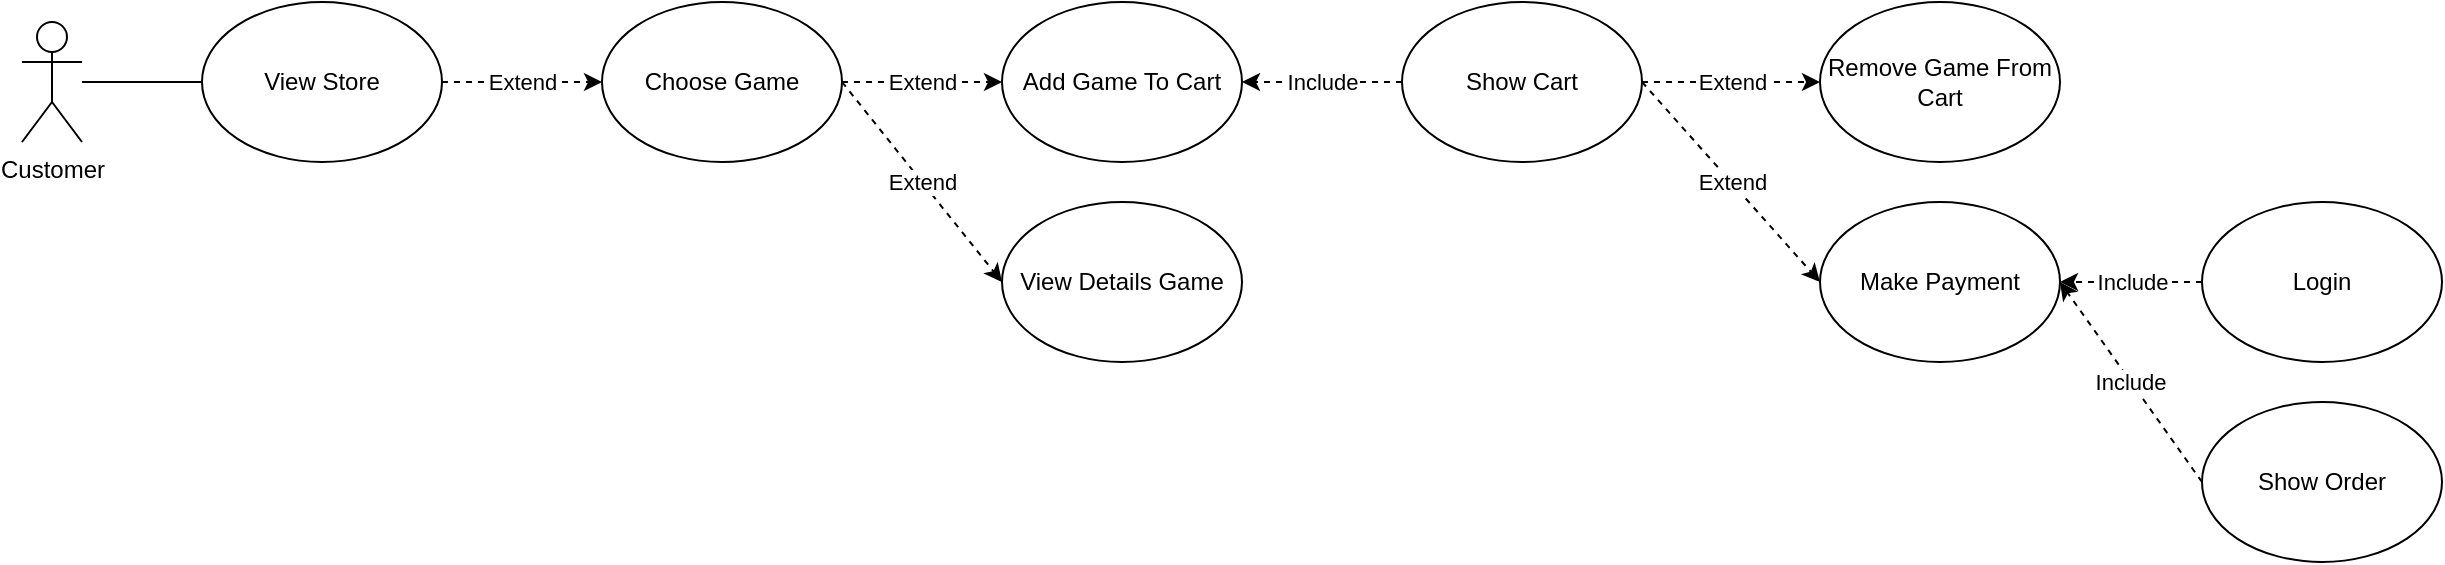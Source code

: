 <mxfile version="20.6.2" type="device"><diagram name="Page-1" id="82vDRJB34cZqUZuV3UA5"><mxGraphModel dx="1280" dy="751" grid="1" gridSize="10" guides="1" tooltips="1" connect="1" arrows="1" fold="1" page="1" pageScale="1" pageWidth="1169" pageHeight="1654" math="0" shadow="0"><root><mxCell id="0"/><mxCell id="1" parent="0"/><mxCell id="2TF8Fvj_fvFFWcpLO-s_-2" value="Add Game To Cart" style="ellipse;whiteSpace=wrap;html=1;" parent="1" vertex="1"><mxGeometry x="760" y="710" width="120" height="80" as="geometry"/></mxCell><mxCell id="2TF8Fvj_fvFFWcpLO-s_-3" value="Remove Game From Cart" style="ellipse;whiteSpace=wrap;html=1;" parent="1" vertex="1"><mxGeometry x="1169" y="710" width="120" height="80" as="geometry"/></mxCell><mxCell id="2TF8Fvj_fvFFWcpLO-s_-4" value="Make Payment" style="ellipse;whiteSpace=wrap;html=1;" parent="1" vertex="1"><mxGeometry x="1169" y="810" width="120" height="80" as="geometry"/></mxCell><mxCell id="2TF8Fvj_fvFFWcpLO-s_-13" value="Customer" style="shape=umlActor;verticalLabelPosition=bottom;verticalAlign=top;html=1;" parent="1" vertex="1"><mxGeometry x="270" y="720" width="30" height="60" as="geometry"/></mxCell><mxCell id="2TF8Fvj_fvFFWcpLO-s_-19" value="" style="endArrow=none;html=1;rounded=0;entryX=0;entryY=0.5;entryDx=0;entryDy=0;" parent="1" source="2TF8Fvj_fvFFWcpLO-s_-13" target="2TF8Fvj_fvFFWcpLO-s_-23" edge="1"><mxGeometry width="50" height="50" relative="1" as="geometry"><mxPoint x="140" y="770" as="sourcePoint"/><mxPoint x="360" y="800" as="targetPoint"/></mxGeometry></mxCell><mxCell id="2TF8Fvj_fvFFWcpLO-s_-23" value="View Store" style="ellipse;whiteSpace=wrap;html=1;" parent="1" vertex="1"><mxGeometry x="360" y="710" width="120" height="80" as="geometry"/></mxCell><mxCell id="2TF8Fvj_fvFFWcpLO-s_-24" value="View Details Game" style="ellipse;whiteSpace=wrap;html=1;" parent="1" vertex="1"><mxGeometry x="760" y="810" width="120" height="80" as="geometry"/></mxCell><mxCell id="2TF8Fvj_fvFFWcpLO-s_-26" value="Choose Game" style="ellipse;whiteSpace=wrap;html=1;" parent="1" vertex="1"><mxGeometry x="560" y="710" width="120" height="80" as="geometry"/></mxCell><mxCell id="2TF8Fvj_fvFFWcpLO-s_-34" value="Login" style="ellipse;whiteSpace=wrap;html=1;" parent="1" vertex="1"><mxGeometry x="1360" y="810" width="120" height="80" as="geometry"/></mxCell><mxCell id="CWCuZK82VhINusrixOsE-20" value="Extend" style="endArrow=classic;html=1;rounded=0;entryX=0;entryY=0.5;entryDx=0;entryDy=0;dashed=1;exitX=1;exitY=0.5;exitDx=0;exitDy=0;" parent="1" source="2TF8Fvj_fvFFWcpLO-s_-23" target="2TF8Fvj_fvFFWcpLO-s_-26" edge="1"><mxGeometry relative="1" as="geometry"><mxPoint x="530" y="1010" as="sourcePoint"/><mxPoint x="650" y="1080" as="targetPoint"/></mxGeometry></mxCell><mxCell id="CWCuZK82VhINusrixOsE-24" value="Extend" style="endArrow=classic;html=1;rounded=0;entryX=0;entryY=0.5;entryDx=0;entryDy=0;dashed=1;exitX=1;exitY=0.5;exitDx=0;exitDy=0;" parent="1" source="2TF8Fvj_fvFFWcpLO-s_-26" target="2TF8Fvj_fvFFWcpLO-s_-24" edge="1"><mxGeometry relative="1" as="geometry"><mxPoint x="810" y="1010" as="sourcePoint"/><mxPoint x="690" y="1080" as="targetPoint"/></mxGeometry></mxCell><mxCell id="CWCuZK82VhINusrixOsE-25" value="Extend" style="endArrow=classic;html=1;rounded=0;entryX=0;entryY=0.5;entryDx=0;entryDy=0;dashed=1;exitX=1;exitY=0.5;exitDx=0;exitDy=0;" parent="1" source="2TF8Fvj_fvFFWcpLO-s_-26" target="2TF8Fvj_fvFFWcpLO-s_-2" edge="1"><mxGeometry relative="1" as="geometry"><mxPoint x="700" y="980" as="sourcePoint"/><mxPoint x="790" y="910" as="targetPoint"/></mxGeometry></mxCell><mxCell id="ppmerlOUlp6-Zb4Qtqq5-4" value="Show Order" style="ellipse;whiteSpace=wrap;html=1;" parent="1" vertex="1"><mxGeometry x="1360" y="910" width="120" height="80" as="geometry"/></mxCell><mxCell id="HPolkbims7Fnd8QyWgXW-2" value="Show Cart" style="ellipse;whiteSpace=wrap;html=1;" vertex="1" parent="1"><mxGeometry x="960" y="710" width="120" height="80" as="geometry"/></mxCell><mxCell id="HPolkbims7Fnd8QyWgXW-3" value="Include" style="endArrow=classic;html=1;rounded=0;entryX=1;entryY=0.5;entryDx=0;entryDy=0;dashed=1;exitX=0;exitY=0.5;exitDx=0;exitDy=0;" edge="1" parent="1" source="HPolkbims7Fnd8QyWgXW-2" target="2TF8Fvj_fvFFWcpLO-s_-2"><mxGeometry relative="1" as="geometry"><mxPoint x="930" y="820.0" as="sourcePoint"/><mxPoint x="1010" y="820.0" as="targetPoint"/></mxGeometry></mxCell><mxCell id="HPolkbims7Fnd8QyWgXW-5" value="Extend" style="endArrow=classic;html=1;rounded=0;dashed=1;exitX=1;exitY=0.5;exitDx=0;exitDy=0;entryX=0;entryY=0.5;entryDx=0;entryDy=0;" edge="1" parent="1" source="HPolkbims7Fnd8QyWgXW-2" target="2TF8Fvj_fvFFWcpLO-s_-3"><mxGeometry relative="1" as="geometry"><mxPoint x="970" y="826.0" as="sourcePoint"/><mxPoint x="1140" y="750" as="targetPoint"/></mxGeometry></mxCell><mxCell id="HPolkbims7Fnd8QyWgXW-6" value="Extend" style="endArrow=classic;html=1;rounded=0;dashed=1;exitX=1;exitY=0.5;exitDx=0;exitDy=0;entryX=0;entryY=0.5;entryDx=0;entryDy=0;" edge="1" parent="1" source="HPolkbims7Fnd8QyWgXW-2" target="2TF8Fvj_fvFFWcpLO-s_-4"><mxGeometry relative="1" as="geometry"><mxPoint x="1090" y="760.0" as="sourcePoint"/><mxPoint x="1179" y="760.0" as="targetPoint"/></mxGeometry></mxCell><mxCell id="HPolkbims7Fnd8QyWgXW-7" value="Include" style="endArrow=classic;html=1;rounded=0;dashed=1;entryX=1;entryY=0.5;entryDx=0;entryDy=0;exitX=0;exitY=0.5;exitDx=0;exitDy=0;" edge="1" parent="1" source="2TF8Fvj_fvFFWcpLO-s_-34" target="2TF8Fvj_fvFFWcpLO-s_-4"><mxGeometry relative="1" as="geometry"><mxPoint x="1430" y="960" as="sourcePoint"/><mxPoint x="1289" y="1010.0" as="targetPoint"/></mxGeometry></mxCell><mxCell id="HPolkbims7Fnd8QyWgXW-8" value="Include" style="endArrow=classic;html=1;rounded=0;dashed=1;entryX=1;entryY=0.5;entryDx=0;entryDy=0;exitX=0;exitY=0.5;exitDx=0;exitDy=0;" edge="1" parent="1" source="ppmerlOUlp6-Zb4Qtqq5-4" target="2TF8Fvj_fvFFWcpLO-s_-4"><mxGeometry relative="1" as="geometry"><mxPoint x="1310" y="930" as="sourcePoint"/><mxPoint x="1299.0" y="860" as="targetPoint"/></mxGeometry></mxCell></root></mxGraphModel></diagram></mxfile>